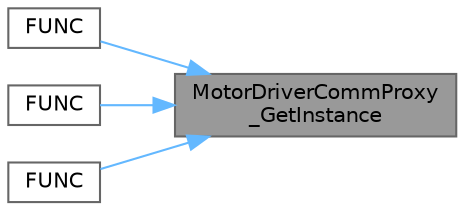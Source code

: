 digraph "MotorDriverCommProxy_GetInstance"
{
 // LATEX_PDF_SIZE
  bgcolor="transparent";
  edge [fontname=Helvetica,fontsize=10,labelfontname=Helvetica,labelfontsize=10];
  node [fontname=Helvetica,fontsize=10,shape=box,height=0.2,width=0.4];
  rankdir="RL";
  Node1 [id="Node000001",label="MotorDriverCommProxy\l_GetInstance",height=0.2,width=0.4,color="gray40", fillcolor="grey60", style="filled", fontcolor="black",tooltip="Retrieves the singleton instance of MotorDriverCommProxy."];
  Node1 -> Node2 [id="edge1_Node000001_Node000002",dir="back",color="steelblue1",style="solid",tooltip=" "];
  Node2 [id="Node000002",label="FUNC",height=0.2,width=0.4,color="grey40", fillcolor="white", style="filled",URL="$_motor_driver_comm_proxy__ru_refresh_8c.html#acc39369f5ae3c8832b5812c91febe9b3",tooltip="Function to refresh the MotorDriverCommProxy instance."];
  Node1 -> Node3 [id="edge2_Node000001_Node000003",dir="back",color="steelblue1",style="solid",tooltip=" "];
  Node3 [id="Node000003",label="FUNC",height=0.2,width=0.4,color="grey40", fillcolor="white", style="filled",URL="$_motor_driver_comm_proxy__ru_update_indicator_8c.html#a7adfea220a50cb39ff88c22eeb332c4d",tooltip="Function to update the indicator in the MotorDriverCommProxy."];
  Node1 -> Node4 [id="edge3_Node000001_Node000004",dir="back",color="steelblue1",style="solid",tooltip=" "];
  Node4 [id="Node000004",label="FUNC",height=0.2,width=0.4,color="grey40", fillcolor="white", style="filled",URL="$_motor_driver_comm_proxy__ru_update_wheel_speed_8c.html#a30a66e5197eee2f56748493382aed601",tooltip="Function to update the wheel speed in the MotorDriverCommProxy."];
}
